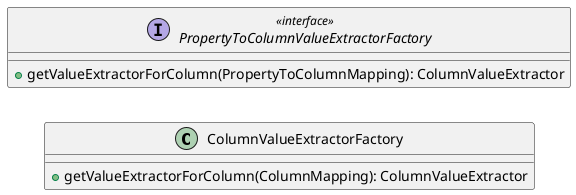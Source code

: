 @startuml
left to right direction

class ColumnValueExtractorFactory{
+ getValueExtractorForColumn(ColumnMapping): ColumnValueExtractor
}

interface  PropertyToColumnValueExtractorFactory <<interface>> {
+ getValueExtractorForColumn(PropertyToColumnMapping): ColumnValueExtractor
}

@enduml
